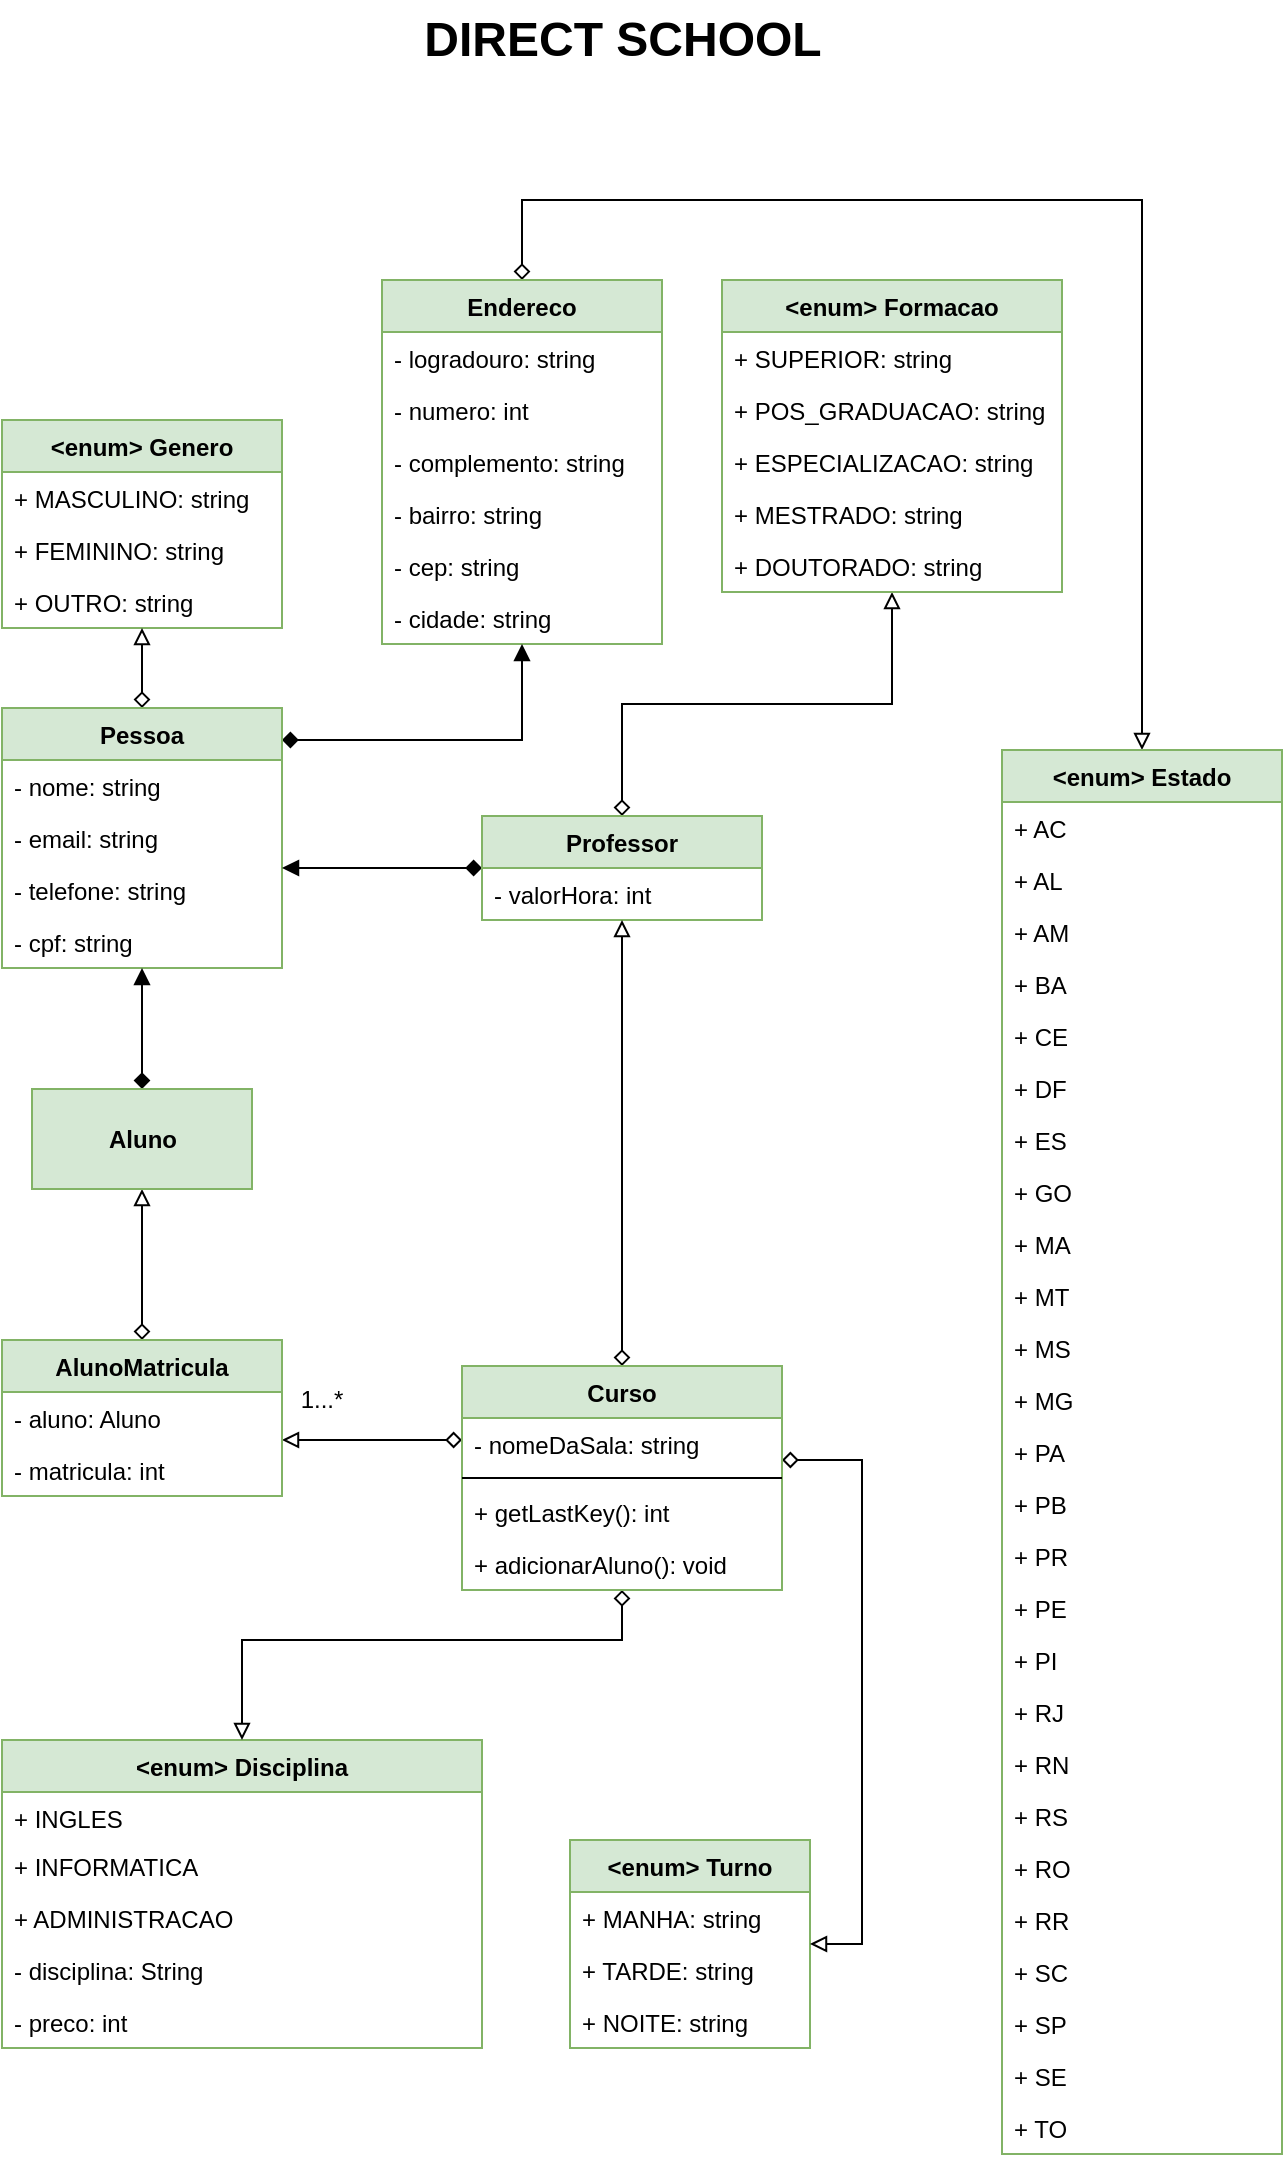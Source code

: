 <mxfile version="15.2.9" type="device"><diagram id="G3Ji8zv_kXSQR1y4FCMK" name="Page-1"><mxGraphModel dx="1038" dy="588" grid="1" gridSize="10" guides="1" tooltips="1" connect="1" arrows="1" fold="1" page="1" pageScale="1" pageWidth="827" pageHeight="1169" math="0" shadow="0"><root><mxCell id="0"/><mxCell id="1" parent="0"/><mxCell id="3UaYzliq4GK7qnCUAWTq-2" value="DIRECT SCHOOL" style="text;strokeColor=none;fillColor=none;html=1;fontSize=24;fontStyle=1;verticalAlign=middle;align=center;" parent="1" vertex="1"><mxGeometry x="320" y="40" width="240" height="40" as="geometry"/></mxCell><mxCell id="3UaYzliq4GK7qnCUAWTq-16" value="&lt;enum&gt; Genero" style="swimlane;fontStyle=1;childLayout=stackLayout;horizontal=1;startSize=26;fillColor=#d5e8d4;horizontalStack=0;resizeParent=1;resizeParentMax=0;resizeLast=0;collapsible=1;marginBottom=0;strokeColor=#82b366;glass=0;" parent="1" vertex="1"><mxGeometry x="130" y="250" width="140" height="104" as="geometry"/></mxCell><mxCell id="3UaYzliq4GK7qnCUAWTq-17" value="+ MASCULINO: string" style="text;strokeColor=none;fillColor=none;align=left;verticalAlign=top;spacingLeft=4;spacingRight=4;overflow=hidden;rotatable=0;points=[[0,0.5],[1,0.5]];portConstraint=eastwest;" parent="3UaYzliq4GK7qnCUAWTq-16" vertex="1"><mxGeometry y="26" width="140" height="26" as="geometry"/></mxCell><mxCell id="3UaYzliq4GK7qnCUAWTq-18" value="+ FEMININO: string" style="text;strokeColor=none;fillColor=none;align=left;verticalAlign=top;spacingLeft=4;spacingRight=4;overflow=hidden;rotatable=0;points=[[0,0.5],[1,0.5]];portConstraint=eastwest;" parent="3UaYzliq4GK7qnCUAWTq-16" vertex="1"><mxGeometry y="52" width="140" height="26" as="geometry"/></mxCell><mxCell id="3UaYzliq4GK7qnCUAWTq-19" value="+ OUTRO: string" style="text;strokeColor=none;fillColor=none;align=left;verticalAlign=top;spacingLeft=4;spacingRight=4;overflow=hidden;rotatable=0;points=[[0,0.5],[1,0.5]];portConstraint=eastwest;" parent="3UaYzliq4GK7qnCUAWTq-16" vertex="1"><mxGeometry y="78" width="140" height="26" as="geometry"/></mxCell><mxCell id="3UaYzliq4GK7qnCUAWTq-20" value="&lt;enum&gt; Disciplina" style="swimlane;fontStyle=1;childLayout=stackLayout;horizontal=1;startSize=26;fillColor=#d5e8d4;horizontalStack=0;resizeParent=1;resizeParentMax=0;resizeLast=0;collapsible=1;marginBottom=0;strokeColor=#82b366;glass=0;" parent="1" vertex="1"><mxGeometry x="130" y="910" width="240" height="154" as="geometry"/></mxCell><mxCell id="3UaYzliq4GK7qnCUAWTq-21" value="+ INGLES" style="text;strokeColor=none;fillColor=none;align=left;verticalAlign=top;spacingLeft=4;spacingRight=4;overflow=hidden;rotatable=0;points=[[0,0.5],[1,0.5]];portConstraint=eastwest;" parent="3UaYzliq4GK7qnCUAWTq-20" vertex="1"><mxGeometry y="26" width="240" height="24" as="geometry"/></mxCell><mxCell id="3UaYzliq4GK7qnCUAWTq-22" value="+ INFORMATICA" style="text;strokeColor=none;fillColor=none;align=left;verticalAlign=top;spacingLeft=4;spacingRight=4;overflow=hidden;rotatable=0;points=[[0,0.5],[1,0.5]];portConstraint=eastwest;" parent="3UaYzliq4GK7qnCUAWTq-20" vertex="1"><mxGeometry y="50" width="240" height="26" as="geometry"/></mxCell><mxCell id="3UaYzliq4GK7qnCUAWTq-23" value="+ ADMINISTRACAO" style="text;strokeColor=none;fillColor=none;align=left;verticalAlign=top;spacingLeft=4;spacingRight=4;overflow=hidden;rotatable=0;points=[[0,0.5],[1,0.5]];portConstraint=eastwest;" parent="3UaYzliq4GK7qnCUAWTq-20" vertex="1"><mxGeometry y="76" width="240" height="26" as="geometry"/></mxCell><mxCell id="wW0I7vchvAN6fZjaTR88-1" value="- disciplina: String" style="text;strokeColor=none;fillColor=none;align=left;verticalAlign=top;spacingLeft=4;spacingRight=4;overflow=hidden;rotatable=0;points=[[0,0.5],[1,0.5]];portConstraint=eastwest;" parent="3UaYzliq4GK7qnCUAWTq-20" vertex="1"><mxGeometry y="102" width="240" height="26" as="geometry"/></mxCell><mxCell id="wW0I7vchvAN6fZjaTR88-2" value="- preco: int" style="text;strokeColor=none;fillColor=none;align=left;verticalAlign=top;spacingLeft=4;spacingRight=4;overflow=hidden;rotatable=0;points=[[0,0.5],[1,0.5]];portConstraint=eastwest;" parent="3UaYzliq4GK7qnCUAWTq-20" vertex="1"><mxGeometry y="128" width="240" height="26" as="geometry"/></mxCell><mxCell id="3UaYzliq4GK7qnCUAWTq-93" style="edgeStyle=orthogonalEdgeStyle;rounded=0;orthogonalLoop=1;jettySize=auto;html=1;startArrow=diamond;startFill=0;endArrow=block;endFill=0;" parent="1" source="3UaYzliq4GK7qnCUAWTq-28" target="3UaYzliq4GK7qnCUAWTq-36" edge="1"><mxGeometry relative="1" as="geometry"><Array as="points"><mxPoint x="390" y="140"/><mxPoint x="700" y="140"/></Array></mxGeometry></mxCell><mxCell id="3UaYzliq4GK7qnCUAWTq-28" value="Endereco" style="swimlane;fontStyle=1;childLayout=stackLayout;horizontal=1;startSize=26;horizontalStack=0;resizeParent=1;resizeParentMax=0;resizeLast=0;collapsible=1;marginBottom=0;fillColor=#d5e8d4;strokeColor=#82b366;" parent="1" vertex="1"><mxGeometry x="320" y="180" width="140" height="182" as="geometry"/></mxCell><mxCell id="3UaYzliq4GK7qnCUAWTq-29" value="- logradouro: string" style="text;strokeColor=none;fillColor=none;align=left;verticalAlign=top;spacingLeft=4;spacingRight=4;overflow=hidden;rotatable=0;points=[[0,0.5],[1,0.5]];portConstraint=eastwest;" parent="3UaYzliq4GK7qnCUAWTq-28" vertex="1"><mxGeometry y="26" width="140" height="26" as="geometry"/></mxCell><mxCell id="3UaYzliq4GK7qnCUAWTq-30" value="- numero: int" style="text;strokeColor=none;fillColor=none;align=left;verticalAlign=top;spacingLeft=4;spacingRight=4;overflow=hidden;rotatable=0;points=[[0,0.5],[1,0.5]];portConstraint=eastwest;" parent="3UaYzliq4GK7qnCUAWTq-28" vertex="1"><mxGeometry y="52" width="140" height="26" as="geometry"/></mxCell><mxCell id="3UaYzliq4GK7qnCUAWTq-31" value="- complemento: string" style="text;strokeColor=none;fillColor=none;align=left;verticalAlign=top;spacingLeft=4;spacingRight=4;overflow=hidden;rotatable=0;points=[[0,0.5],[1,0.5]];portConstraint=eastwest;" parent="3UaYzliq4GK7qnCUAWTq-28" vertex="1"><mxGeometry y="78" width="140" height="26" as="geometry"/></mxCell><mxCell id="3UaYzliq4GK7qnCUAWTq-32" value="- bairro: string" style="text;strokeColor=none;fillColor=none;align=left;verticalAlign=top;spacingLeft=4;spacingRight=4;overflow=hidden;rotatable=0;points=[[0,0.5],[1,0.5]];portConstraint=eastwest;" parent="3UaYzliq4GK7qnCUAWTq-28" vertex="1"><mxGeometry y="104" width="140" height="26" as="geometry"/></mxCell><mxCell id="3UaYzliq4GK7qnCUAWTq-33" value="- cep: string" style="text;strokeColor=none;fillColor=none;align=left;verticalAlign=top;spacingLeft=4;spacingRight=4;overflow=hidden;rotatable=0;points=[[0,0.5],[1,0.5]];portConstraint=eastwest;" parent="3UaYzliq4GK7qnCUAWTq-28" vertex="1"><mxGeometry y="130" width="140" height="26" as="geometry"/></mxCell><mxCell id="3UaYzliq4GK7qnCUAWTq-34" value="- cidade: string" style="text;strokeColor=none;fillColor=none;align=left;verticalAlign=top;spacingLeft=4;spacingRight=4;overflow=hidden;rotatable=0;points=[[0,0.5],[1,0.5]];portConstraint=eastwest;" parent="3UaYzliq4GK7qnCUAWTq-28" vertex="1"><mxGeometry y="156" width="140" height="26" as="geometry"/></mxCell><mxCell id="3UaYzliq4GK7qnCUAWTq-36" value="&lt;enum&gt; Estado" style="swimlane;fontStyle=1;childLayout=stackLayout;horizontal=1;startSize=26;fillColor=#d5e8d4;horizontalStack=0;resizeParent=1;resizeParentMax=0;resizeLast=0;collapsible=1;marginBottom=0;strokeColor=#82b366;" parent="1" vertex="1"><mxGeometry x="630" y="415" width="140" height="702" as="geometry"><mxRectangle x="690" y="407" width="120" height="26" as="alternateBounds"/></mxGeometry></mxCell><mxCell id="3UaYzliq4GK7qnCUAWTq-37" value="+ AC" style="text;strokeColor=none;fillColor=none;align=left;verticalAlign=top;spacingLeft=4;spacingRight=4;overflow=hidden;rotatable=0;points=[[0,0.5],[1,0.5]];portConstraint=eastwest;" parent="3UaYzliq4GK7qnCUAWTq-36" vertex="1"><mxGeometry y="26" width="140" height="26" as="geometry"/></mxCell><mxCell id="3UaYzliq4GK7qnCUAWTq-38" value="+ AL" style="text;strokeColor=none;fillColor=none;align=left;verticalAlign=top;spacingLeft=4;spacingRight=4;overflow=hidden;rotatable=0;points=[[0,0.5],[1,0.5]];portConstraint=eastwest;" parent="3UaYzliq4GK7qnCUAWTq-36" vertex="1"><mxGeometry y="52" width="140" height="26" as="geometry"/></mxCell><mxCell id="3UaYzliq4GK7qnCUAWTq-39" value="+ AM" style="text;strokeColor=none;fillColor=none;align=left;verticalAlign=top;spacingLeft=4;spacingRight=4;overflow=hidden;rotatable=0;points=[[0,0.5],[1,0.5]];portConstraint=eastwest;" parent="3UaYzliq4GK7qnCUAWTq-36" vertex="1"><mxGeometry y="78" width="140" height="26" as="geometry"/></mxCell><mxCell id="3UaYzliq4GK7qnCUAWTq-40" value="+ BA" style="text;strokeColor=none;fillColor=none;align=left;verticalAlign=top;spacingLeft=4;spacingRight=4;overflow=hidden;rotatable=0;points=[[0,0.5],[1,0.5]];portConstraint=eastwest;" parent="3UaYzliq4GK7qnCUAWTq-36" vertex="1"><mxGeometry y="104" width="140" height="26" as="geometry"/></mxCell><mxCell id="3UaYzliq4GK7qnCUAWTq-41" value="+ CE" style="text;strokeColor=none;fillColor=none;align=left;verticalAlign=top;spacingLeft=4;spacingRight=4;overflow=hidden;rotatable=0;points=[[0,0.5],[1,0.5]];portConstraint=eastwest;" parent="3UaYzliq4GK7qnCUAWTq-36" vertex="1"><mxGeometry y="130" width="140" height="26" as="geometry"/></mxCell><mxCell id="3UaYzliq4GK7qnCUAWTq-42" value="+ DF" style="text;strokeColor=none;fillColor=none;align=left;verticalAlign=top;spacingLeft=4;spacingRight=4;overflow=hidden;rotatable=0;points=[[0,0.5],[1,0.5]];portConstraint=eastwest;" parent="3UaYzliq4GK7qnCUAWTq-36" vertex="1"><mxGeometry y="156" width="140" height="26" as="geometry"/></mxCell><mxCell id="3UaYzliq4GK7qnCUAWTq-43" value="+ ES" style="text;strokeColor=none;fillColor=none;align=left;verticalAlign=top;spacingLeft=4;spacingRight=4;overflow=hidden;rotatable=0;points=[[0,0.5],[1,0.5]];portConstraint=eastwest;" parent="3UaYzliq4GK7qnCUAWTq-36" vertex="1"><mxGeometry y="182" width="140" height="26" as="geometry"/></mxCell><mxCell id="3UaYzliq4GK7qnCUAWTq-44" value="+ GO" style="text;strokeColor=none;fillColor=none;align=left;verticalAlign=top;spacingLeft=4;spacingRight=4;overflow=hidden;rotatable=0;points=[[0,0.5],[1,0.5]];portConstraint=eastwest;" parent="3UaYzliq4GK7qnCUAWTq-36" vertex="1"><mxGeometry y="208" width="140" height="26" as="geometry"/></mxCell><mxCell id="3UaYzliq4GK7qnCUAWTq-45" value="+ MA" style="text;strokeColor=none;fillColor=none;align=left;verticalAlign=top;spacingLeft=4;spacingRight=4;overflow=hidden;rotatable=0;points=[[0,0.5],[1,0.5]];portConstraint=eastwest;" parent="3UaYzliq4GK7qnCUAWTq-36" vertex="1"><mxGeometry y="234" width="140" height="26" as="geometry"/></mxCell><mxCell id="3UaYzliq4GK7qnCUAWTq-46" value="+ MT" style="text;strokeColor=none;fillColor=none;align=left;verticalAlign=top;spacingLeft=4;spacingRight=4;overflow=hidden;rotatable=0;points=[[0,0.5],[1,0.5]];portConstraint=eastwest;" parent="3UaYzliq4GK7qnCUAWTq-36" vertex="1"><mxGeometry y="260" width="140" height="26" as="geometry"/></mxCell><mxCell id="3UaYzliq4GK7qnCUAWTq-47" value="+ MS" style="text;strokeColor=none;fillColor=none;align=left;verticalAlign=top;spacingLeft=4;spacingRight=4;overflow=hidden;rotatable=0;points=[[0,0.5],[1,0.5]];portConstraint=eastwest;" parent="3UaYzliq4GK7qnCUAWTq-36" vertex="1"><mxGeometry y="286" width="140" height="26" as="geometry"/></mxCell><mxCell id="3UaYzliq4GK7qnCUAWTq-48" value="+ MG" style="text;strokeColor=none;fillColor=none;align=left;verticalAlign=top;spacingLeft=4;spacingRight=4;overflow=hidden;rotatable=0;points=[[0,0.5],[1,0.5]];portConstraint=eastwest;" parent="3UaYzliq4GK7qnCUAWTq-36" vertex="1"><mxGeometry y="312" width="140" height="26" as="geometry"/></mxCell><mxCell id="3UaYzliq4GK7qnCUAWTq-49" value="+ PA" style="text;strokeColor=none;fillColor=none;align=left;verticalAlign=top;spacingLeft=4;spacingRight=4;overflow=hidden;rotatable=0;points=[[0,0.5],[1,0.5]];portConstraint=eastwest;" parent="3UaYzliq4GK7qnCUAWTq-36" vertex="1"><mxGeometry y="338" width="140" height="26" as="geometry"/></mxCell><mxCell id="3UaYzliq4GK7qnCUAWTq-50" value="+ PB" style="text;strokeColor=none;fillColor=none;align=left;verticalAlign=top;spacingLeft=4;spacingRight=4;overflow=hidden;rotatable=0;points=[[0,0.5],[1,0.5]];portConstraint=eastwest;" parent="3UaYzliq4GK7qnCUAWTq-36" vertex="1"><mxGeometry y="364" width="140" height="26" as="geometry"/></mxCell><mxCell id="3UaYzliq4GK7qnCUAWTq-51" value="+ PR" style="text;strokeColor=none;fillColor=none;align=left;verticalAlign=top;spacingLeft=4;spacingRight=4;overflow=hidden;rotatable=0;points=[[0,0.5],[1,0.5]];portConstraint=eastwest;" parent="3UaYzliq4GK7qnCUAWTq-36" vertex="1"><mxGeometry y="390" width="140" height="26" as="geometry"/></mxCell><mxCell id="3UaYzliq4GK7qnCUAWTq-52" value="+ PE" style="text;strokeColor=none;fillColor=none;align=left;verticalAlign=top;spacingLeft=4;spacingRight=4;overflow=hidden;rotatable=0;points=[[0,0.5],[1,0.5]];portConstraint=eastwest;" parent="3UaYzliq4GK7qnCUAWTq-36" vertex="1"><mxGeometry y="416" width="140" height="26" as="geometry"/></mxCell><mxCell id="3UaYzliq4GK7qnCUAWTq-53" value="+ PI" style="text;strokeColor=none;fillColor=none;align=left;verticalAlign=top;spacingLeft=4;spacingRight=4;overflow=hidden;rotatable=0;points=[[0,0.5],[1,0.5]];portConstraint=eastwest;" parent="3UaYzliq4GK7qnCUAWTq-36" vertex="1"><mxGeometry y="442" width="140" height="26" as="geometry"/></mxCell><mxCell id="3UaYzliq4GK7qnCUAWTq-54" value="+ RJ" style="text;strokeColor=none;fillColor=none;align=left;verticalAlign=top;spacingLeft=4;spacingRight=4;overflow=hidden;rotatable=0;points=[[0,0.5],[1,0.5]];portConstraint=eastwest;" parent="3UaYzliq4GK7qnCUAWTq-36" vertex="1"><mxGeometry y="468" width="140" height="26" as="geometry"/></mxCell><mxCell id="3UaYzliq4GK7qnCUAWTq-55" value="+ RN" style="text;strokeColor=none;fillColor=none;align=left;verticalAlign=top;spacingLeft=4;spacingRight=4;overflow=hidden;rotatable=0;points=[[0,0.5],[1,0.5]];portConstraint=eastwest;" parent="3UaYzliq4GK7qnCUAWTq-36" vertex="1"><mxGeometry y="494" width="140" height="26" as="geometry"/></mxCell><mxCell id="3UaYzliq4GK7qnCUAWTq-56" value="+ RS" style="text;strokeColor=none;fillColor=none;align=left;verticalAlign=top;spacingLeft=4;spacingRight=4;overflow=hidden;rotatable=0;points=[[0,0.5],[1,0.5]];portConstraint=eastwest;" parent="3UaYzliq4GK7qnCUAWTq-36" vertex="1"><mxGeometry y="520" width="140" height="26" as="geometry"/></mxCell><mxCell id="3UaYzliq4GK7qnCUAWTq-57" value="+ RO" style="text;strokeColor=none;fillColor=none;align=left;verticalAlign=top;spacingLeft=4;spacingRight=4;overflow=hidden;rotatable=0;points=[[0,0.5],[1,0.5]];portConstraint=eastwest;" parent="3UaYzliq4GK7qnCUAWTq-36" vertex="1"><mxGeometry y="546" width="140" height="26" as="geometry"/></mxCell><mxCell id="3UaYzliq4GK7qnCUAWTq-58" value="+ RR" style="text;strokeColor=none;fillColor=none;align=left;verticalAlign=top;spacingLeft=4;spacingRight=4;overflow=hidden;rotatable=0;points=[[0,0.5],[1,0.5]];portConstraint=eastwest;" parent="3UaYzliq4GK7qnCUAWTq-36" vertex="1"><mxGeometry y="572" width="140" height="26" as="geometry"/></mxCell><mxCell id="3UaYzliq4GK7qnCUAWTq-59" value="+ SC" style="text;strokeColor=none;fillColor=none;align=left;verticalAlign=top;spacingLeft=4;spacingRight=4;overflow=hidden;rotatable=0;points=[[0,0.5],[1,0.5]];portConstraint=eastwest;" parent="3UaYzliq4GK7qnCUAWTq-36" vertex="1"><mxGeometry y="598" width="140" height="26" as="geometry"/></mxCell><mxCell id="3UaYzliq4GK7qnCUAWTq-60" value="+ SP" style="text;strokeColor=none;fillColor=none;align=left;verticalAlign=top;spacingLeft=4;spacingRight=4;overflow=hidden;rotatable=0;points=[[0,0.5],[1,0.5]];portConstraint=eastwest;" parent="3UaYzliq4GK7qnCUAWTq-36" vertex="1"><mxGeometry y="624" width="140" height="26" as="geometry"/></mxCell><mxCell id="3UaYzliq4GK7qnCUAWTq-61" value="+ SE" style="text;strokeColor=none;fillColor=none;align=left;verticalAlign=top;spacingLeft=4;spacingRight=4;overflow=hidden;rotatable=0;points=[[0,0.5],[1,0.5]];portConstraint=eastwest;" parent="3UaYzliq4GK7qnCUAWTq-36" vertex="1"><mxGeometry y="650" width="140" height="26" as="geometry"/></mxCell><mxCell id="3UaYzliq4GK7qnCUAWTq-62" value="+ TO" style="text;strokeColor=none;fillColor=none;align=left;verticalAlign=top;spacingLeft=4;spacingRight=4;overflow=hidden;rotatable=0;points=[[0,0.5],[1,0.5]];portConstraint=eastwest;" parent="3UaYzliq4GK7qnCUAWTq-36" vertex="1"><mxGeometry y="676" width="140" height="26" as="geometry"/></mxCell><mxCell id="3UaYzliq4GK7qnCUAWTq-88" style="edgeStyle=orthogonalEdgeStyle;rounded=0;orthogonalLoop=1;jettySize=auto;html=1;endArrow=block;endFill=0;startArrow=diamond;startFill=0;" parent="1" source="3UaYzliq4GK7qnCUAWTq-64" target="3UaYzliq4GK7qnCUAWTq-16" edge="1"><mxGeometry relative="1" as="geometry"/></mxCell><mxCell id="3UaYzliq4GK7qnCUAWTq-92" style="edgeStyle=orthogonalEdgeStyle;rounded=0;orthogonalLoop=1;jettySize=auto;html=1;startArrow=diamond;startFill=1;endArrow=block;endFill=1;" parent="1" source="3UaYzliq4GK7qnCUAWTq-64" target="3UaYzliq4GK7qnCUAWTq-28" edge="1"><mxGeometry relative="1" as="geometry"><Array as="points"><mxPoint x="390" y="410"/></Array></mxGeometry></mxCell><mxCell id="3UaYzliq4GK7qnCUAWTq-64" value="Pessoa" style="swimlane;fontStyle=1;childLayout=stackLayout;horizontal=1;startSize=26;fillColor=#d5e8d4;horizontalStack=0;resizeParent=1;resizeParentMax=0;resizeLast=0;collapsible=1;marginBottom=0;strokeColor=#82b366;glass=0;" parent="1" vertex="1"><mxGeometry x="130" y="394" width="140" height="130" as="geometry"/></mxCell><mxCell id="3UaYzliq4GK7qnCUAWTq-68" value="- nome: string" style="text;strokeColor=none;fillColor=none;align=left;verticalAlign=top;spacingLeft=4;spacingRight=4;overflow=hidden;rotatable=0;points=[[0,0.5],[1,0.5]];portConstraint=eastwest;" parent="3UaYzliq4GK7qnCUAWTq-64" vertex="1"><mxGeometry y="26" width="140" height="26" as="geometry"/></mxCell><mxCell id="3UaYzliq4GK7qnCUAWTq-71" value="- email: string" style="text;strokeColor=none;fillColor=none;align=left;verticalAlign=top;spacingLeft=4;spacingRight=4;overflow=hidden;rotatable=0;points=[[0,0.5],[1,0.5]];portConstraint=eastwest;" parent="3UaYzliq4GK7qnCUAWTq-64" vertex="1"><mxGeometry y="52" width="140" height="26" as="geometry"/></mxCell><mxCell id="3UaYzliq4GK7qnCUAWTq-70" value="- telefone: string" style="text;strokeColor=none;fillColor=none;align=left;verticalAlign=top;spacingLeft=4;spacingRight=4;overflow=hidden;rotatable=0;points=[[0,0.5],[1,0.5]];portConstraint=eastwest;" parent="3UaYzliq4GK7qnCUAWTq-64" vertex="1"><mxGeometry y="78" width="140" height="26" as="geometry"/></mxCell><mxCell id="3UaYzliq4GK7qnCUAWTq-69" value="- cpf: string" style="text;strokeColor=none;fillColor=none;align=left;verticalAlign=top;spacingLeft=4;spacingRight=4;overflow=hidden;rotatable=0;points=[[0,0.5],[1,0.5]];portConstraint=eastwest;" parent="3UaYzliq4GK7qnCUAWTq-64" vertex="1"><mxGeometry y="104" width="140" height="26" as="geometry"/></mxCell><mxCell id="3UaYzliq4GK7qnCUAWTq-78" style="edgeStyle=orthogonalEdgeStyle;rounded=0;orthogonalLoop=1;jettySize=auto;html=1;endArrow=block;endFill=1;startArrow=diamond;startFill=1;" parent="1" source="qin053JylL5-c7izdU2--6" target="3UaYzliq4GK7qnCUAWTq-64" edge="1"><mxGeometry relative="1" as="geometry"><mxPoint x="200" y="585" as="sourcePoint"/></mxGeometry></mxCell><mxCell id="3UaYzliq4GK7qnCUAWTq-83" style="edgeStyle=orthogonalEdgeStyle;rounded=0;orthogonalLoop=1;jettySize=auto;html=1;endArrow=block;endFill=1;startArrow=diamond;startFill=1;" parent="1" source="3UaYzliq4GK7qnCUAWTq-79" target="3UaYzliq4GK7qnCUAWTq-64" edge="1"><mxGeometry relative="1" as="geometry"><Array as="points"><mxPoint x="300" y="474"/><mxPoint x="300" y="474"/></Array></mxGeometry></mxCell><mxCell id="3UaYzliq4GK7qnCUAWTq-91" style="edgeStyle=orthogonalEdgeStyle;rounded=0;orthogonalLoop=1;jettySize=auto;html=1;endArrow=block;endFill=0;startArrow=diamond;startFill=0;" parent="1" source="3UaYzliq4GK7qnCUAWTq-79" target="3UaYzliq4GK7qnCUAWTq-84" edge="1"><mxGeometry relative="1" as="geometry"/></mxCell><mxCell id="3UaYzliq4GK7qnCUAWTq-79" value="Professor" style="swimlane;fontStyle=1;childLayout=stackLayout;horizontal=1;startSize=26;fillColor=#d5e8d4;horizontalStack=0;resizeParent=1;resizeParentMax=0;resizeLast=0;collapsible=1;marginBottom=0;strokeColor=#82b366;glass=0;" parent="1" vertex="1"><mxGeometry x="370" y="448" width="140" height="52" as="geometry"/></mxCell><mxCell id="3UaYzliq4GK7qnCUAWTq-80" value="- valorHora: int" style="text;strokeColor=none;fillColor=none;align=left;verticalAlign=top;spacingLeft=4;spacingRight=4;overflow=hidden;rotatable=0;points=[[0,0.5],[1,0.5]];portConstraint=eastwest;" parent="3UaYzliq4GK7qnCUAWTq-79" vertex="1"><mxGeometry y="26" width="140" height="26" as="geometry"/></mxCell><mxCell id="3UaYzliq4GK7qnCUAWTq-84" value="&lt;enum&gt; Formacao" style="swimlane;fontStyle=1;childLayout=stackLayout;horizontal=1;startSize=26;fillColor=#d5e8d4;horizontalStack=0;resizeParent=1;resizeParentMax=0;resizeLast=0;collapsible=1;marginBottom=0;strokeColor=#82b366;" parent="1" vertex="1"><mxGeometry x="490" y="180" width="170" height="156" as="geometry"/></mxCell><mxCell id="3UaYzliq4GK7qnCUAWTq-85" value="+ SUPERIOR: string" style="text;strokeColor=none;fillColor=none;align=left;verticalAlign=top;spacingLeft=4;spacingRight=4;overflow=hidden;rotatable=0;points=[[0,0.5],[1,0.5]];portConstraint=eastwest;" parent="3UaYzliq4GK7qnCUAWTq-84" vertex="1"><mxGeometry y="26" width="170" height="26" as="geometry"/></mxCell><mxCell id="3UaYzliq4GK7qnCUAWTq-86" value="+ POS_GRADUACAO: string" style="text;strokeColor=none;fillColor=none;align=left;verticalAlign=top;spacingLeft=4;spacingRight=4;overflow=hidden;rotatable=0;points=[[0,0.5],[1,0.5]];portConstraint=eastwest;" parent="3UaYzliq4GK7qnCUAWTq-84" vertex="1"><mxGeometry y="52" width="170" height="26" as="geometry"/></mxCell><mxCell id="3UaYzliq4GK7qnCUAWTq-87" value="+ ESPECIALIZACAO: string" style="text;strokeColor=none;fillColor=none;align=left;verticalAlign=top;spacingLeft=4;spacingRight=4;overflow=hidden;rotatable=0;points=[[0,0.5],[1,0.5]];portConstraint=eastwest;" parent="3UaYzliq4GK7qnCUAWTq-84" vertex="1"><mxGeometry y="78" width="170" height="26" as="geometry"/></mxCell><mxCell id="3UaYzliq4GK7qnCUAWTq-89" value="+ MESTRADO: string" style="text;strokeColor=none;fillColor=none;align=left;verticalAlign=top;spacingLeft=4;spacingRight=4;overflow=hidden;rotatable=0;points=[[0,0.5],[1,0.5]];portConstraint=eastwest;" parent="3UaYzliq4GK7qnCUAWTq-84" vertex="1"><mxGeometry y="104" width="170" height="26" as="geometry"/></mxCell><mxCell id="3UaYzliq4GK7qnCUAWTq-90" value="+ DOUTORADO: string" style="text;strokeColor=none;fillColor=none;align=left;verticalAlign=top;spacingLeft=4;spacingRight=4;overflow=hidden;rotatable=0;points=[[0,0.5],[1,0.5]];portConstraint=eastwest;" parent="3UaYzliq4GK7qnCUAWTq-84" vertex="1"><mxGeometry y="130" width="170" height="26" as="geometry"/></mxCell><mxCell id="3UaYzliq4GK7qnCUAWTq-94" value="&lt;enum&gt; Turno" style="swimlane;fontStyle=1;childLayout=stackLayout;horizontal=1;startSize=26;fillColor=#d5e8d4;horizontalStack=0;resizeParent=1;resizeParentMax=0;resizeLast=0;collapsible=1;marginBottom=0;strokeColor=#82b366;glass=0;" parent="1" vertex="1"><mxGeometry x="414" y="960" width="120" height="104" as="geometry"/></mxCell><mxCell id="3UaYzliq4GK7qnCUAWTq-95" value="+ MANHA: string" style="text;strokeColor=none;fillColor=none;align=left;verticalAlign=top;spacingLeft=4;spacingRight=4;overflow=hidden;rotatable=0;points=[[0,0.5],[1,0.5]];portConstraint=eastwest;" parent="3UaYzliq4GK7qnCUAWTq-94" vertex="1"><mxGeometry y="26" width="120" height="26" as="geometry"/></mxCell><mxCell id="3UaYzliq4GK7qnCUAWTq-96" value="+ TARDE: string" style="text;strokeColor=none;fillColor=none;align=left;verticalAlign=top;spacingLeft=4;spacingRight=4;overflow=hidden;rotatable=0;points=[[0,0.5],[1,0.5]];portConstraint=eastwest;" parent="3UaYzliq4GK7qnCUAWTq-94" vertex="1"><mxGeometry y="52" width="120" height="26" as="geometry"/></mxCell><mxCell id="3UaYzliq4GK7qnCUAWTq-97" value="+ NOITE: string" style="text;strokeColor=none;fillColor=none;align=left;verticalAlign=top;spacingLeft=4;spacingRight=4;overflow=hidden;rotatable=0;points=[[0,0.5],[1,0.5]];portConstraint=eastwest;" parent="3UaYzliq4GK7qnCUAWTq-94" vertex="1"><mxGeometry y="78" width="120" height="26" as="geometry"/></mxCell><mxCell id="3UaYzliq4GK7qnCUAWTq-102" style="edgeStyle=orthogonalEdgeStyle;rounded=0;orthogonalLoop=1;jettySize=auto;html=1;startArrow=diamond;startFill=0;endArrow=block;endFill=0;" parent="1" source="3UaYzliq4GK7qnCUAWTq-119" target="3UaYzliq4GK7qnCUAWTq-79" edge="1"><mxGeometry relative="1" as="geometry"><mxPoint x="470" y="640" as="sourcePoint"/></mxGeometry></mxCell><mxCell id="3UaYzliq4GK7qnCUAWTq-103" style="edgeStyle=orthogonalEdgeStyle;rounded=0;orthogonalLoop=1;jettySize=auto;html=1;startArrow=diamond;startFill=0;endArrow=block;endFill=0;metaEdit=0;" parent="1" source="3UaYzliq4GK7qnCUAWTq-119" target="qin053JylL5-c7izdU2--1" edge="1"><mxGeometry relative="1" as="geometry"><mxPoint x="330" y="756" as="sourcePoint"/><mxPoint x="200" y="640" as="targetPoint"/><Array as="points"><mxPoint x="320" y="760"/><mxPoint x="320" y="760"/></Array></mxGeometry></mxCell><mxCell id="3UaYzliq4GK7qnCUAWTq-113" style="edgeStyle=orthogonalEdgeStyle;rounded=0;orthogonalLoop=1;jettySize=auto;html=1;startArrow=diamond;startFill=0;endArrow=block;endFill=0;" parent="1" source="3UaYzliq4GK7qnCUAWTq-119" target="3UaYzliq4GK7qnCUAWTq-20" edge="1"><mxGeometry relative="1" as="geometry"><mxPoint x="400.059" y="782.0" as="sourcePoint"/><Array as="points"><mxPoint x="440" y="860"/><mxPoint x="250" y="860"/></Array></mxGeometry></mxCell><mxCell id="3UaYzliq4GK7qnCUAWTq-105" value="1...*" style="text;html=1;strokeColor=none;fillColor=none;align=center;verticalAlign=middle;whiteSpace=wrap;rounded=0;" parent="1" vertex="1"><mxGeometry x="280" y="730" width="20" height="20" as="geometry"/></mxCell><mxCell id="3UaYzliq4GK7qnCUAWTq-114" style="edgeStyle=orthogonalEdgeStyle;rounded=0;orthogonalLoop=1;jettySize=auto;html=1;startArrow=diamond;startFill=0;endArrow=block;endFill=0;" parent="1" source="3UaYzliq4GK7qnCUAWTq-119" target="3UaYzliq4GK7qnCUAWTq-94" edge="1"><mxGeometry relative="1" as="geometry"><mxPoint x="470" y="760" as="sourcePoint"/><Array as="points"><mxPoint x="560" y="770"/><mxPoint x="560" y="1012"/></Array></mxGeometry></mxCell><mxCell id="3UaYzliq4GK7qnCUAWTq-119" value="Curso" style="swimlane;fontStyle=1;align=center;verticalAlign=top;childLayout=stackLayout;horizontal=1;startSize=26;horizontalStack=0;resizeParent=1;resizeParentMax=0;resizeLast=0;collapsible=1;marginBottom=0;rounded=0;glass=0;sketch=0;fillColor=#d5e8d4;strokeColor=#82b366;" parent="1" vertex="1"><mxGeometry x="360" y="723" width="160" height="112" as="geometry"/></mxCell><mxCell id="3UaYzliq4GK7qnCUAWTq-120" value="- nomeDaSala: string" style="text;strokeColor=none;fillColor=none;align=left;verticalAlign=top;spacingLeft=4;spacingRight=4;overflow=hidden;rotatable=0;points=[[0,0.5],[1,0.5]];portConstraint=eastwest;" parent="3UaYzliq4GK7qnCUAWTq-119" vertex="1"><mxGeometry y="26" width="160" height="26" as="geometry"/></mxCell><mxCell id="3UaYzliq4GK7qnCUAWTq-121" value="" style="line;strokeWidth=1;fillColor=none;align=left;verticalAlign=middle;spacingTop=-1;spacingLeft=3;spacingRight=3;rotatable=0;labelPosition=right;points=[];portConstraint=eastwest;" parent="3UaYzliq4GK7qnCUAWTq-119" vertex="1"><mxGeometry y="52" width="160" height="8" as="geometry"/></mxCell><mxCell id="3UaYzliq4GK7qnCUAWTq-122" value="+ getLastKey(): int" style="text;strokeColor=none;fillColor=none;align=left;verticalAlign=top;spacingLeft=4;spacingRight=4;overflow=hidden;rotatable=0;points=[[0,0.5],[1,0.5]];portConstraint=eastwest;" parent="3UaYzliq4GK7qnCUAWTq-119" vertex="1"><mxGeometry y="60" width="160" height="26" as="geometry"/></mxCell><mxCell id="qin053JylL5-c7izdU2--9" value="+ adicionarAluno(): void" style="text;strokeColor=none;fillColor=none;align=left;verticalAlign=top;spacingLeft=4;spacingRight=4;overflow=hidden;rotatable=0;points=[[0,0.5],[1,0.5]];portConstraint=eastwest;" vertex="1" parent="3UaYzliq4GK7qnCUAWTq-119"><mxGeometry y="86" width="160" height="26" as="geometry"/></mxCell><mxCell id="qin053JylL5-c7izdU2--5" style="edgeStyle=orthogonalEdgeStyle;rounded=0;orthogonalLoop=1;jettySize=auto;html=1;startArrow=diamond;startFill=0;endArrow=block;endFill=0;" edge="1" parent="1" source="qin053JylL5-c7izdU2--1" target="qin053JylL5-c7izdU2--6"><mxGeometry relative="1" as="geometry"><mxPoint x="200" y="637" as="targetPoint"/></mxGeometry></mxCell><mxCell id="qin053JylL5-c7izdU2--1" value="AlunoMatricula" style="swimlane;fontStyle=1;childLayout=stackLayout;horizontal=1;startSize=26;fillColor=#d5e8d4;horizontalStack=0;resizeParent=1;resizeParentMax=0;resizeLast=0;collapsible=1;marginBottom=0;strokeColor=#82b366;" vertex="1" parent="1"><mxGeometry x="130" y="710" width="140" height="78" as="geometry"/></mxCell><mxCell id="qin053JylL5-c7izdU2--2" value="- aluno: Aluno" style="text;strokeColor=none;fillColor=none;align=left;verticalAlign=top;spacingLeft=4;spacingRight=4;overflow=hidden;rotatable=0;points=[[0,0.5],[1,0.5]];portConstraint=eastwest;" vertex="1" parent="qin053JylL5-c7izdU2--1"><mxGeometry y="26" width="140" height="26" as="geometry"/></mxCell><mxCell id="qin053JylL5-c7izdU2--3" value="- matricula: int" style="text;strokeColor=none;fillColor=none;align=left;verticalAlign=top;spacingLeft=4;spacingRight=4;overflow=hidden;rotatable=0;points=[[0,0.5],[1,0.5]];portConstraint=eastwest;" vertex="1" parent="qin053JylL5-c7izdU2--1"><mxGeometry y="52" width="140" height="26" as="geometry"/></mxCell><mxCell id="qin053JylL5-c7izdU2--6" value="&lt;b&gt;Aluno&lt;/b&gt;" style="html=1;fillColor=#d5e8d4;strokeColor=#82b366;" vertex="1" parent="1"><mxGeometry x="145" y="584.5" width="110" height="50" as="geometry"/></mxCell></root></mxGraphModel></diagram></mxfile>